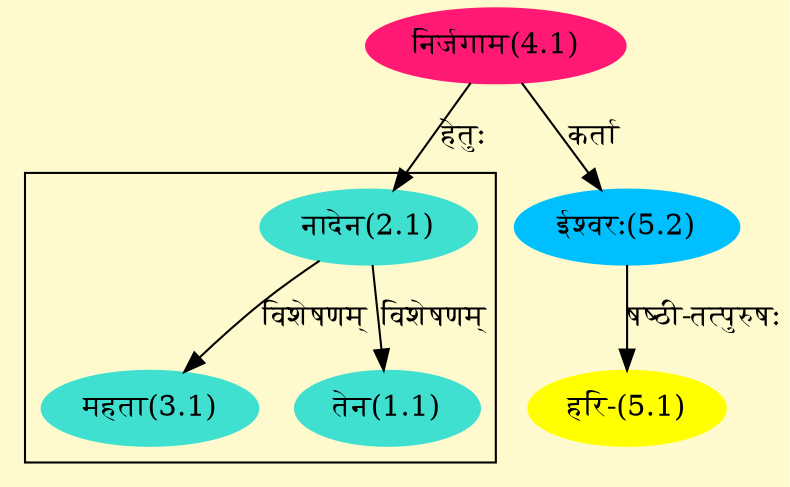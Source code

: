digraph G{
rankdir=BT;
 compound=true;
 bgcolor="lemonchiffon1";

subgraph cluster_1{
Node1_1 [style=filled, color="#40E0D0" label = "तेन(1.1)"]
Node2_1 [style=filled, color="#40E0D0" label = "नादेन(2.1)"]
Node3_1 [style=filled, color="#40E0D0" label = "महता(3.1)"]

}
Node2_1 [style=filled, color="#40E0D0" label = "नादेन(2.1)"]
Node4_1 [style=filled, color="#FF1975" label = "निर्जगाम(4.1)"]
Node5_2 [style=filled, color="#00BFFF" label = "ईश्वरः(5.2)"]
Node5_1 [style=filled, color="#FFFF00" label = "हरि-(5.1)"]
/* Start of Relations section */

Node1_1 -> Node2_1 [  label="विशेषणम्"  dir="back" ]
Node2_1 -> Node4_1 [  label="हेतुः"  dir="back" ]
Node3_1 -> Node2_1 [  label="विशेषणम्"  dir="back" ]
Node5_1 -> Node5_2 [  label="षष्ठी-तत्पुरुषः"  dir="back" ]
Node5_2 -> Node4_1 [  label="कर्ता"  dir="back" ]
}
